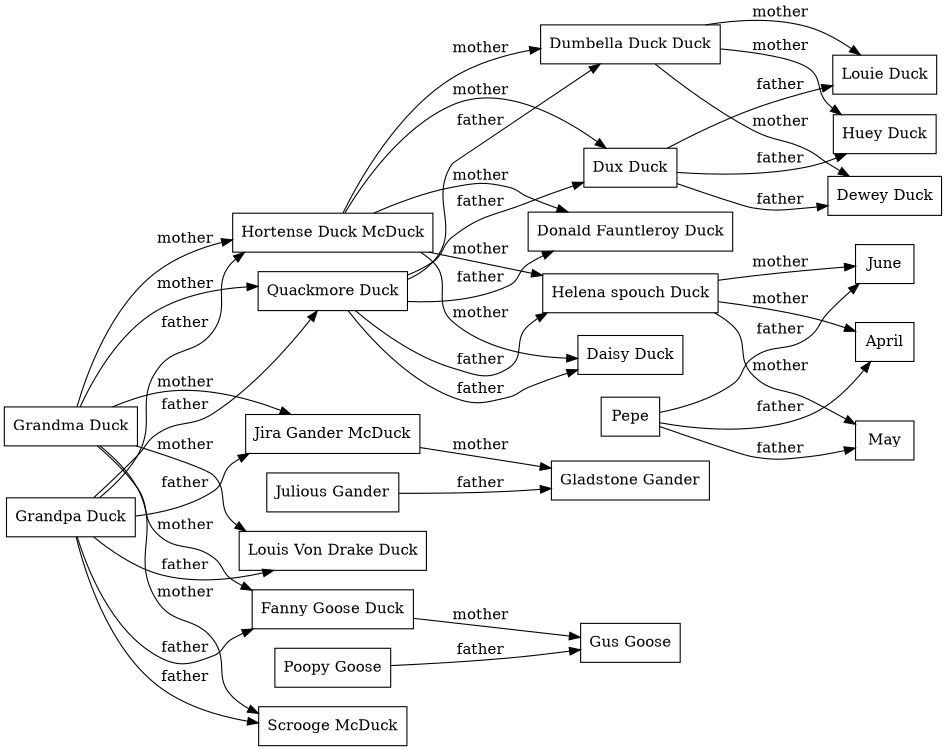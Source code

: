 digraph DUCK {
rankdir=LR;
size="8,5"
node [shape = rectangle] [color=black];
"Hortense Duck McDuck" -> "Donald Fauntleroy Duck" [label="mother"];
"Hortense Duck McDuck" -> "Daisy Duck" [label="mother"];
"Quackmore Duck" -> "Dumbella Duck Duck" [label="father"];
"Dumbella Duck Duck" -> "Louie Duck" [label="mother"];
"Helena spouch Duck" -> "June" [label="mother"];
"Quackmore Duck" -> "Daisy Duck" [label="father"];
"Dumbella Duck Duck" -> "Huey Duck" [label="mother"];
"Pepe" -> "April" [label="father"];
"Grandma Duck" -> "Quackmore Duck" [label="mother"];
"Grandpa Duck" -> "Hortense Duck McDuck" [label="father"];
"Hortense Duck McDuck" -> "Helena spouch Duck" [label="mother"];
"Pepe" -> "May" [label="father"];
"Grandpa Duck" -> "Jira Gander McDuck" [label="father"];
"Grandma Duck" -> "Fanny Goose Duck" [label="mother"];
"Dux Duck" -> "Louie Duck" [label="father"];
"Grandma Duck" -> "Louis Von Drake Duck" [label="mother"];
"Grandma Duck" -> "Jira Gander McDuck" [label="mother"];
"Poopy Goose" -> "Gus Goose" [label="father"];
"Quackmore Duck" -> "Dux Duck" [label="father"];
"Helena spouch Duck" -> "May" [label="mother"];
"Quackmore Duck" -> "Helena spouch Duck" [label="father"];
"Pepe" -> "June" [label="father"];
"Jira Gander McDuck" -> "Gladstone Gander" [label="mother"];
"Grandma Duck" -> "Hortense Duck McDuck" [label="mother"];
"Hortense Duck McDuck" -> "Dux Duck" [label="mother"];
"Dux Duck" -> "Huey Duck" [label="father"];
"Fanny Goose Duck" -> "Gus Goose" [label="mother"];
"Grandpa Duck" -> "Fanny Goose Duck" [label="father"];
"Helena spouch Duck" -> "April" [label="mother"];
"Grandpa Duck" -> "Louis Von Drake Duck" [label="father"];
"Grandpa Duck" -> "Scrooge McDuck" [label="father"];
"Grandpa Duck" -> "Quackmore Duck" [label="father"];
"Quackmore Duck" -> "Donald Fauntleroy Duck" [label="father"];
"Grandma Duck" -> "Scrooge McDuck" [label="mother"];
"Dux Duck" -> "Dewey Duck" [label="father"];
"Hortense Duck McDuck" -> "Dumbella Duck Duck" [label="mother"];
"Dumbella Duck Duck" -> "Dewey Duck" [label="mother"];
"Julious Gander" -> "Gladstone Gander" [label="father"];
}